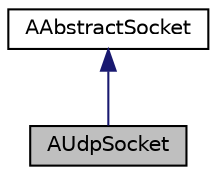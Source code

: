 digraph "AUdpSocket"
{
 // LATEX_PDF_SIZE
  edge [fontname="Helvetica",fontsize="10",labelfontname="Helvetica",labelfontsize="10"];
  node [fontname="Helvetica",fontsize="10",shape=record];
  Node1 [label="AUdpSocket",height=0.2,width=0.4,color="black", fillcolor="grey75", style="filled", fontcolor="black",tooltip="A bidirectional UDP socket."];
  Node2 -> Node1 [dir="back",color="midnightblue",fontsize="10",style="solid",fontname="Helvetica"];
  Node2 [label="AAbstractSocket",height=0.2,width=0.4,color="black", fillcolor="white", style="filled",URL="$classAAbstractSocket.html",tooltip="Base class for all sockets."];
}
